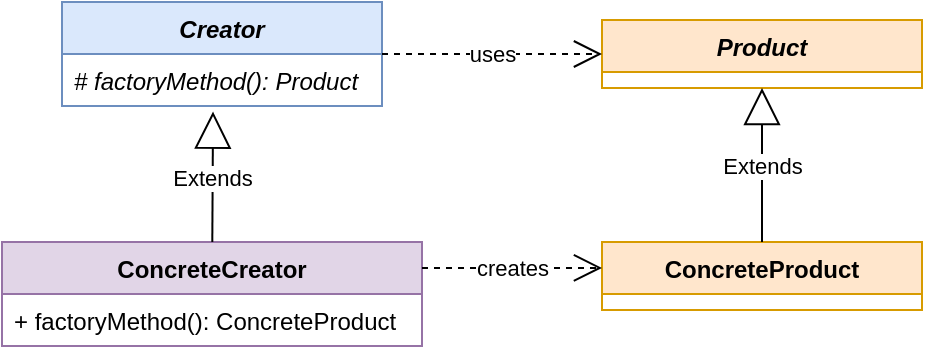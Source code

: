 <mxfile version="15.0.6" type="device"><diagram id="G-hrBVlUxZ00S7mOG7ne" name="Page-1"><mxGraphModel dx="748" dy="458" grid="1" gridSize="10" guides="1" tooltips="1" connect="1" arrows="1" fold="1" page="1" pageScale="1" pageWidth="827" pageHeight="1169" math="0" shadow="0"><root><mxCell id="0"/><mxCell id="1" parent="0"/><mxCell id="Z4eyIAHWJ2uJ8-9i_zl1-1" value="Creator" style="swimlane;fontStyle=3;align=center;verticalAlign=top;childLayout=stackLayout;horizontal=1;startSize=26;horizontalStack=0;resizeParent=1;resizeParentMax=0;resizeLast=0;collapsible=1;marginBottom=0;fillColor=#dae8fc;strokeColor=#6c8ebf;" vertex="1" parent="1"><mxGeometry x="100" y="120" width="160" height="52" as="geometry"/></mxCell><mxCell id="Z4eyIAHWJ2uJ8-9i_zl1-4" value="# factoryMethod(): Product" style="text;strokeColor=none;fillColor=none;align=left;verticalAlign=top;spacingLeft=4;spacingRight=4;overflow=hidden;rotatable=0;points=[[0,0.5],[1,0.5]];portConstraint=eastwest;fontStyle=2" vertex="1" parent="Z4eyIAHWJ2uJ8-9i_zl1-1"><mxGeometry y="26" width="160" height="26" as="geometry"/></mxCell><mxCell id="Z4eyIAHWJ2uJ8-9i_zl1-5" value="ConcreteCreator" style="swimlane;fontStyle=1;align=center;verticalAlign=top;childLayout=stackLayout;horizontal=1;startSize=26;horizontalStack=0;resizeParent=1;resizeParentMax=0;resizeLast=0;collapsible=1;marginBottom=0;fillColor=#e1d5e7;strokeColor=#9673a6;" vertex="1" parent="1"><mxGeometry x="70" y="240" width="210" height="52" as="geometry"/></mxCell><mxCell id="Z4eyIAHWJ2uJ8-9i_zl1-8" value="+ factoryMethod(): ConcreteProduct" style="text;strokeColor=none;fillColor=none;align=left;verticalAlign=top;spacingLeft=4;spacingRight=4;overflow=hidden;rotatable=0;points=[[0,0.5],[1,0.5]];portConstraint=eastwest;" vertex="1" parent="Z4eyIAHWJ2uJ8-9i_zl1-5"><mxGeometry y="26" width="210" height="26" as="geometry"/></mxCell><mxCell id="Z4eyIAHWJ2uJ8-9i_zl1-9" value="Extends" style="endArrow=block;endSize=16;endFill=0;html=1;entryX=0.472;entryY=1.108;entryDx=0;entryDy=0;entryPerimeter=0;" edge="1" parent="1" source="Z4eyIAHWJ2uJ8-9i_zl1-5" target="Z4eyIAHWJ2uJ8-9i_zl1-4"><mxGeometry width="160" relative="1" as="geometry"><mxPoint x="330" y="280" as="sourcePoint"/><mxPoint x="490" y="280" as="targetPoint"/></mxGeometry></mxCell><mxCell id="Z4eyIAHWJ2uJ8-9i_zl1-11" value="Product" style="swimlane;fontStyle=3;align=center;verticalAlign=top;childLayout=stackLayout;horizontal=1;startSize=26;horizontalStack=0;resizeParent=1;resizeParentMax=0;resizeLast=0;collapsible=1;marginBottom=0;fillColor=#ffe6cc;strokeColor=#d79b00;" vertex="1" parent="1"><mxGeometry x="370" y="129" width="160" height="34" as="geometry"/></mxCell><mxCell id="Z4eyIAHWJ2uJ8-9i_zl1-15" value="ConcreteProduct" style="swimlane;fontStyle=1;align=center;verticalAlign=top;childLayout=stackLayout;horizontal=1;startSize=26;horizontalStack=0;resizeParent=1;resizeParentMax=0;resizeLast=0;collapsible=1;marginBottom=0;fillColor=#ffe6cc;strokeColor=#d79b00;" vertex="1" parent="1"><mxGeometry x="370" y="240" width="160" height="34" as="geometry"/></mxCell><mxCell id="Z4eyIAHWJ2uJ8-9i_zl1-16" value="uses" style="endArrow=open;endSize=12;dashed=1;html=1;exitX=1;exitY=0.5;exitDx=0;exitDy=0;entryX=0;entryY=0.5;entryDx=0;entryDy=0;" edge="1" parent="1" source="Z4eyIAHWJ2uJ8-9i_zl1-1" target="Z4eyIAHWJ2uJ8-9i_zl1-11"><mxGeometry width="160" relative="1" as="geometry"><mxPoint x="330" y="280" as="sourcePoint"/><mxPoint x="490" y="280" as="targetPoint"/><Array as="points"><mxPoint x="320" y="146"/></Array></mxGeometry></mxCell><mxCell id="Z4eyIAHWJ2uJ8-9i_zl1-17" value="creates" style="endArrow=open;endSize=12;dashed=1;html=1;exitX=1;exitY=0.25;exitDx=0;exitDy=0;entryX=0;entryY=0.382;entryDx=0;entryDy=0;entryPerimeter=0;" edge="1" parent="1" source="Z4eyIAHWJ2uJ8-9i_zl1-5" target="Z4eyIAHWJ2uJ8-9i_zl1-15"><mxGeometry width="160" relative="1" as="geometry"><mxPoint x="270" y="156" as="sourcePoint"/><mxPoint x="380" y="156" as="targetPoint"/></mxGeometry></mxCell><mxCell id="Z4eyIAHWJ2uJ8-9i_zl1-18" value="Extends" style="endArrow=block;endSize=16;endFill=0;html=1;entryX=0.5;entryY=1;entryDx=0;entryDy=0;exitX=0.5;exitY=0;exitDx=0;exitDy=0;" edge="1" parent="1" source="Z4eyIAHWJ2uJ8-9i_zl1-15" target="Z4eyIAHWJ2uJ8-9i_zl1-11"><mxGeometry width="160" relative="1" as="geometry"><mxPoint x="185.148" y="250" as="sourcePoint"/><mxPoint x="185.52" y="184.808" as="targetPoint"/></mxGeometry></mxCell></root></mxGraphModel></diagram></mxfile>